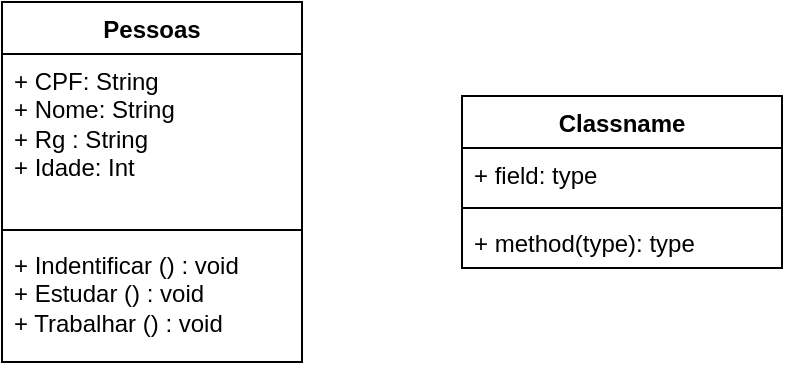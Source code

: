 <mxfile version="21.6.9" type="device">
  <diagram name="Página-1" id="Czjtb0FIQoVJX5CoStlB">
    <mxGraphModel dx="1050" dy="574" grid="1" gridSize="10" guides="1" tooltips="1" connect="1" arrows="1" fold="1" page="1" pageScale="1" pageWidth="827" pageHeight="1169" math="0" shadow="0">
      <root>
        <mxCell id="0" />
        <mxCell id="1" parent="0" />
        <mxCell id="sZznERIKt-F20ckiTZE4-1" value="Pessoas" style="swimlane;fontStyle=1;align=center;verticalAlign=top;childLayout=stackLayout;horizontal=1;startSize=26;horizontalStack=0;resizeParent=1;resizeParentMax=0;resizeLast=0;collapsible=1;marginBottom=0;whiteSpace=wrap;html=1;" vertex="1" parent="1">
          <mxGeometry x="120" y="370" width="150" height="180" as="geometry" />
        </mxCell>
        <mxCell id="sZznERIKt-F20ckiTZE4-2" value="+ CPF: String&lt;br&gt;+ Nome: String&lt;br&gt;+ Rg : String&lt;br&gt;+ Idade: Int&lt;br&gt;" style="text;strokeColor=none;fillColor=none;align=left;verticalAlign=top;spacingLeft=4;spacingRight=4;overflow=hidden;rotatable=0;points=[[0,0.5],[1,0.5]];portConstraint=eastwest;whiteSpace=wrap;html=1;" vertex="1" parent="sZznERIKt-F20ckiTZE4-1">
          <mxGeometry y="26" width="150" height="84" as="geometry" />
        </mxCell>
        <mxCell id="sZznERIKt-F20ckiTZE4-3" value="" style="line;strokeWidth=1;fillColor=none;align=left;verticalAlign=middle;spacingTop=-1;spacingLeft=3;spacingRight=3;rotatable=0;labelPosition=right;points=[];portConstraint=eastwest;strokeColor=inherit;" vertex="1" parent="sZznERIKt-F20ckiTZE4-1">
          <mxGeometry y="110" width="150" height="8" as="geometry" />
        </mxCell>
        <mxCell id="sZznERIKt-F20ckiTZE4-4" value="+ Indentificar () : void&lt;br&gt;+ Estudar () : void&lt;br&gt;+ Trabalhar () : void" style="text;strokeColor=none;fillColor=none;align=left;verticalAlign=top;spacingLeft=4;spacingRight=4;overflow=hidden;rotatable=0;points=[[0,0.5],[1,0.5]];portConstraint=eastwest;whiteSpace=wrap;html=1;" vertex="1" parent="sZznERIKt-F20ckiTZE4-1">
          <mxGeometry y="118" width="150" height="62" as="geometry" />
        </mxCell>
        <mxCell id="sZznERIKt-F20ckiTZE4-5" value="Classname" style="swimlane;fontStyle=1;align=center;verticalAlign=top;childLayout=stackLayout;horizontal=1;startSize=26;horizontalStack=0;resizeParent=1;resizeParentMax=0;resizeLast=0;collapsible=1;marginBottom=0;whiteSpace=wrap;html=1;" vertex="1" parent="1">
          <mxGeometry x="350" y="417" width="160" height="86" as="geometry" />
        </mxCell>
        <mxCell id="sZznERIKt-F20ckiTZE4-6" value="+ field: type" style="text;strokeColor=none;fillColor=none;align=left;verticalAlign=top;spacingLeft=4;spacingRight=4;overflow=hidden;rotatable=0;points=[[0,0.5],[1,0.5]];portConstraint=eastwest;whiteSpace=wrap;html=1;" vertex="1" parent="sZznERIKt-F20ckiTZE4-5">
          <mxGeometry y="26" width="160" height="26" as="geometry" />
        </mxCell>
        <mxCell id="sZznERIKt-F20ckiTZE4-7" value="" style="line;strokeWidth=1;fillColor=none;align=left;verticalAlign=middle;spacingTop=-1;spacingLeft=3;spacingRight=3;rotatable=0;labelPosition=right;points=[];portConstraint=eastwest;strokeColor=inherit;" vertex="1" parent="sZznERIKt-F20ckiTZE4-5">
          <mxGeometry y="52" width="160" height="8" as="geometry" />
        </mxCell>
        <mxCell id="sZznERIKt-F20ckiTZE4-8" value="+ method(type): type" style="text;strokeColor=none;fillColor=none;align=left;verticalAlign=top;spacingLeft=4;spacingRight=4;overflow=hidden;rotatable=0;points=[[0,0.5],[1,0.5]];portConstraint=eastwest;whiteSpace=wrap;html=1;" vertex="1" parent="sZznERIKt-F20ckiTZE4-5">
          <mxGeometry y="60" width="160" height="26" as="geometry" />
        </mxCell>
      </root>
    </mxGraphModel>
  </diagram>
</mxfile>
